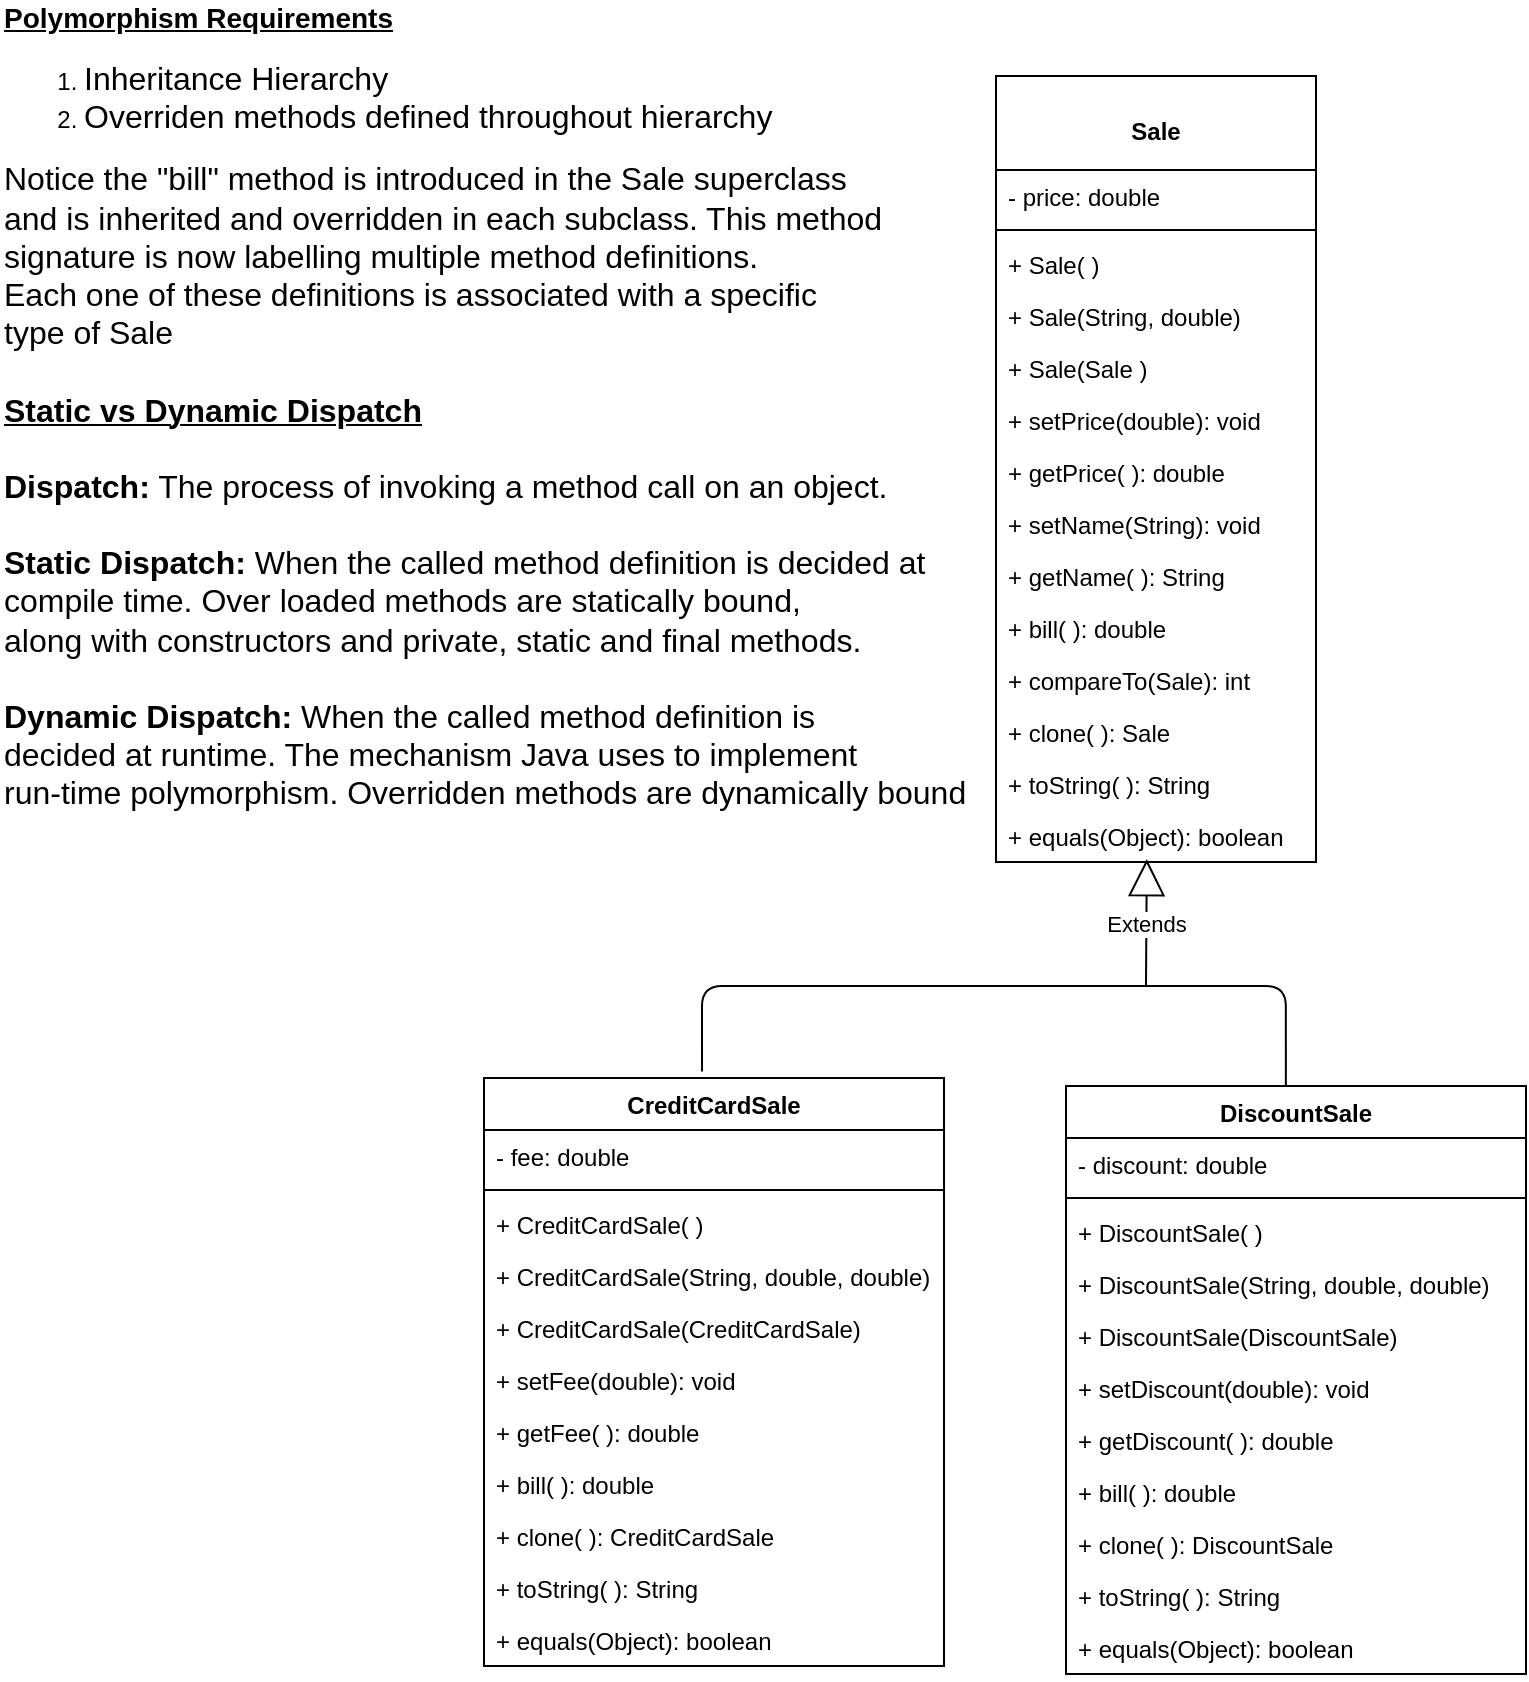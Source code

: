 <mxfile>
    <diagram id="tqxLhpYgnqCkndfcy_ly" name="Page-1">
        <mxGraphModel dx="829" dy="630" grid="1" gridSize="10" guides="1" tooltips="1" connect="1" arrows="1" fold="1" page="1" pageScale="1" pageWidth="850" pageHeight="1100" math="0" shadow="0">
            <root>
                <mxCell id="0"/>
                <mxCell id="1" parent="0"/>
                <mxCell id="6" value="&#10;Sale&#10;&#10;" style="swimlane;fontStyle=1;align=center;verticalAlign=top;childLayout=stackLayout;horizontal=1;startSize=47;horizontalStack=0;resizeParent=1;resizeParentMax=0;resizeLast=0;collapsible=1;marginBottom=0;" parent="1" vertex="1">
                    <mxGeometry x="535" y="205" width="160" height="393" as="geometry">
                        <mxRectangle x="535" y="223" width="70" height="40" as="alternateBounds"/>
                    </mxGeometry>
                </mxCell>
                <mxCell id="7" value="- price: double" style="text;strokeColor=none;fillColor=none;align=left;verticalAlign=top;spacingLeft=4;spacingRight=4;overflow=hidden;rotatable=0;points=[[0,0.5],[1,0.5]];portConstraint=eastwest;" parent="6" vertex="1">
                    <mxGeometry y="47" width="160" height="26" as="geometry"/>
                </mxCell>
                <mxCell id="8" value="" style="line;strokeWidth=1;fillColor=none;align=left;verticalAlign=middle;spacingTop=-1;spacingLeft=3;spacingRight=3;rotatable=0;labelPosition=right;points=[];portConstraint=eastwest;" parent="6" vertex="1">
                    <mxGeometry y="73" width="160" height="8" as="geometry"/>
                </mxCell>
                <mxCell id="9" value="+ Sale( )" style="text;strokeColor=none;fillColor=none;align=left;verticalAlign=top;spacingLeft=4;spacingRight=4;overflow=hidden;rotatable=0;points=[[0,0.5],[1,0.5]];portConstraint=eastwest;" parent="6" vertex="1">
                    <mxGeometry y="81" width="160" height="26" as="geometry"/>
                </mxCell>
                <mxCell id="11" value="+ Sale(String, double)" style="text;strokeColor=none;fillColor=none;align=left;verticalAlign=top;spacingLeft=4;spacingRight=4;overflow=hidden;rotatable=0;points=[[0,0.5],[1,0.5]];portConstraint=eastwest;" parent="6" vertex="1">
                    <mxGeometry y="107" width="160" height="26" as="geometry"/>
                </mxCell>
                <mxCell id="10" value="+ Sale(Sale )" style="text;strokeColor=none;fillColor=none;align=left;verticalAlign=top;spacingLeft=4;spacingRight=4;overflow=hidden;rotatable=0;points=[[0,0.5],[1,0.5]];portConstraint=eastwest;" parent="6" vertex="1">
                    <mxGeometry y="133" width="160" height="26" as="geometry"/>
                </mxCell>
                <mxCell id="12" value="+ setPrice(double): void" style="text;strokeColor=none;fillColor=none;align=left;verticalAlign=top;spacingLeft=4;spacingRight=4;overflow=hidden;rotatable=0;points=[[0,0.5],[1,0.5]];portConstraint=eastwest;" parent="6" vertex="1">
                    <mxGeometry y="159" width="160" height="26" as="geometry"/>
                </mxCell>
                <mxCell id="13" value="+ getPrice( ): double" style="text;strokeColor=none;fillColor=none;align=left;verticalAlign=top;spacingLeft=4;spacingRight=4;overflow=hidden;rotatable=0;points=[[0,0.5],[1,0.5]];portConstraint=eastwest;" parent="6" vertex="1">
                    <mxGeometry y="185" width="160" height="26" as="geometry"/>
                </mxCell>
                <mxCell id="15" value="+ setName(String): void" style="text;strokeColor=none;fillColor=none;align=left;verticalAlign=top;spacingLeft=4;spacingRight=4;overflow=hidden;rotatable=0;points=[[0,0.5],[1,0.5]];portConstraint=eastwest;" parent="6" vertex="1">
                    <mxGeometry y="211" width="160" height="26" as="geometry"/>
                </mxCell>
                <mxCell id="14" value="+ getName( ): String" style="text;strokeColor=none;fillColor=none;align=left;verticalAlign=top;spacingLeft=4;spacingRight=4;overflow=hidden;rotatable=0;points=[[0,0.5],[1,0.5]];portConstraint=eastwest;" parent="6" vertex="1">
                    <mxGeometry y="237" width="160" height="26" as="geometry"/>
                </mxCell>
                <mxCell id="16" value="+ bill( ): double" style="text;strokeColor=none;fillColor=none;align=left;verticalAlign=top;spacingLeft=4;spacingRight=4;overflow=hidden;rotatable=0;points=[[0,0.5],[1,0.5]];portConstraint=eastwest;fontStyle=0" parent="6" vertex="1">
                    <mxGeometry y="263" width="160" height="26" as="geometry"/>
                </mxCell>
                <mxCell id="17" value="+ compareTo(Sale): int" style="text;strokeColor=none;fillColor=none;align=left;verticalAlign=top;spacingLeft=4;spacingRight=4;overflow=hidden;rotatable=0;points=[[0,0.5],[1,0.5]];portConstraint=eastwest;" parent="6" vertex="1">
                    <mxGeometry y="289" width="160" height="26" as="geometry"/>
                </mxCell>
                <mxCell id="18" value="+ clone( ): Sale" style="text;strokeColor=none;fillColor=none;align=left;verticalAlign=top;spacingLeft=4;spacingRight=4;overflow=hidden;rotatable=0;points=[[0,0.5],[1,0.5]];portConstraint=eastwest;" parent="6" vertex="1">
                    <mxGeometry y="315" width="160" height="26" as="geometry"/>
                </mxCell>
                <mxCell id="19" value="+ toString( ): String" style="text;strokeColor=none;fillColor=none;align=left;verticalAlign=top;spacingLeft=4;spacingRight=4;overflow=hidden;rotatable=0;points=[[0,0.5],[1,0.5]];portConstraint=eastwest;" parent="6" vertex="1">
                    <mxGeometry y="341" width="160" height="26" as="geometry"/>
                </mxCell>
                <mxCell id="20" value="+ equals(Object): boolean" style="text;strokeColor=none;fillColor=none;align=left;verticalAlign=top;spacingLeft=4;spacingRight=4;overflow=hidden;rotatable=0;points=[[0,0.5],[1,0.5]];portConstraint=eastwest;" parent="6" vertex="1">
                    <mxGeometry y="367" width="160" height="26" as="geometry"/>
                </mxCell>
                <mxCell id="21" value="DiscountSale" style="swimlane;fontStyle=1;align=center;verticalAlign=top;childLayout=stackLayout;horizontal=1;startSize=26;horizontalStack=0;resizeParent=1;resizeParentMax=0;resizeLast=0;collapsible=1;marginBottom=0;" parent="1" vertex="1">
                    <mxGeometry x="570" y="710" width="230" height="294" as="geometry"/>
                </mxCell>
                <mxCell id="22" value="- discount: double" style="text;strokeColor=none;fillColor=none;align=left;verticalAlign=top;spacingLeft=4;spacingRight=4;overflow=hidden;rotatable=0;points=[[0,0.5],[1,0.5]];portConstraint=eastwest;" parent="21" vertex="1">
                    <mxGeometry y="26" width="230" height="26" as="geometry"/>
                </mxCell>
                <mxCell id="23" value="" style="line;strokeWidth=1;fillColor=none;align=left;verticalAlign=middle;spacingTop=-1;spacingLeft=3;spacingRight=3;rotatable=0;labelPosition=right;points=[];portConstraint=eastwest;" parent="21" vertex="1">
                    <mxGeometry y="52" width="230" height="8" as="geometry"/>
                </mxCell>
                <mxCell id="24" value="+ DiscountSale( )" style="text;strokeColor=none;fillColor=none;align=left;verticalAlign=top;spacingLeft=4;spacingRight=4;overflow=hidden;rotatable=0;points=[[0,0.5],[1,0.5]];portConstraint=eastwest;" parent="21" vertex="1">
                    <mxGeometry y="60" width="230" height="26" as="geometry"/>
                </mxCell>
                <mxCell id="25" value="+ DiscountSale(String, double, double)" style="text;strokeColor=none;fillColor=none;align=left;verticalAlign=top;spacingLeft=4;spacingRight=4;overflow=hidden;rotatable=0;points=[[0,0.5],[1,0.5]];portConstraint=eastwest;" parent="21" vertex="1">
                    <mxGeometry y="86" width="230" height="26" as="geometry"/>
                </mxCell>
                <mxCell id="26" value="+ DiscountSale(DiscountSale)" style="text;strokeColor=none;fillColor=none;align=left;verticalAlign=top;spacingLeft=4;spacingRight=4;overflow=hidden;rotatable=0;points=[[0,0.5],[1,0.5]];portConstraint=eastwest;" parent="21" vertex="1">
                    <mxGeometry y="112" width="230" height="26" as="geometry"/>
                </mxCell>
                <mxCell id="27" value="+ setDiscount(double): void" style="text;strokeColor=none;fillColor=none;align=left;verticalAlign=top;spacingLeft=4;spacingRight=4;overflow=hidden;rotatable=0;points=[[0,0.5],[1,0.5]];portConstraint=eastwest;" parent="21" vertex="1">
                    <mxGeometry y="138" width="230" height="26" as="geometry"/>
                </mxCell>
                <mxCell id="28" value="+ getDiscount( ): double" style="text;strokeColor=none;fillColor=none;align=left;verticalAlign=top;spacingLeft=4;spacingRight=4;overflow=hidden;rotatable=0;points=[[0,0.5],[1,0.5]];portConstraint=eastwest;" parent="21" vertex="1">
                    <mxGeometry y="164" width="230" height="26" as="geometry"/>
                </mxCell>
                <mxCell id="31" value="+ bill( ): double" style="text;strokeColor=none;fillColor=none;align=left;verticalAlign=top;spacingLeft=4;spacingRight=4;overflow=hidden;rotatable=0;points=[[0,0.5],[1,0.5]];portConstraint=eastwest;" parent="21" vertex="1">
                    <mxGeometry y="190" width="230" height="26" as="geometry"/>
                </mxCell>
                <mxCell id="33" value="+ clone( ): DiscountSale" style="text;strokeColor=none;fillColor=none;align=left;verticalAlign=top;spacingLeft=4;spacingRight=4;overflow=hidden;rotatable=0;points=[[0,0.5],[1,0.5]];portConstraint=eastwest;" parent="21" vertex="1">
                    <mxGeometry y="216" width="230" height="26" as="geometry"/>
                </mxCell>
                <mxCell id="34" value="+ toString( ): String" style="text;strokeColor=none;fillColor=none;align=left;verticalAlign=top;spacingLeft=4;spacingRight=4;overflow=hidden;rotatable=0;points=[[0,0.5],[1,0.5]];portConstraint=eastwest;" parent="21" vertex="1">
                    <mxGeometry y="242" width="230" height="26" as="geometry"/>
                </mxCell>
                <mxCell id="35" value="+ equals(Object): boolean" style="text;strokeColor=none;fillColor=none;align=left;verticalAlign=top;spacingLeft=4;spacingRight=4;overflow=hidden;rotatable=0;points=[[0,0.5],[1,0.5]];portConstraint=eastwest;" parent="21" vertex="1">
                    <mxGeometry y="268" width="230" height="26" as="geometry"/>
                </mxCell>
                <mxCell id="38" value="CreditCardSale" style="swimlane;fontStyle=1;align=center;verticalAlign=top;childLayout=stackLayout;horizontal=1;startSize=26;horizontalStack=0;resizeParent=1;resizeParentMax=0;resizeLast=0;collapsible=1;marginBottom=0;" parent="1" vertex="1">
                    <mxGeometry x="279" y="706" width="230" height="294" as="geometry"/>
                </mxCell>
                <mxCell id="39" value="- fee: double" style="text;strokeColor=none;fillColor=none;align=left;verticalAlign=top;spacingLeft=4;spacingRight=4;overflow=hidden;rotatable=0;points=[[0,0.5],[1,0.5]];portConstraint=eastwest;" parent="38" vertex="1">
                    <mxGeometry y="26" width="230" height="26" as="geometry"/>
                </mxCell>
                <mxCell id="40" value="" style="line;strokeWidth=1;fillColor=none;align=left;verticalAlign=middle;spacingTop=-1;spacingLeft=3;spacingRight=3;rotatable=0;labelPosition=right;points=[];portConstraint=eastwest;" parent="38" vertex="1">
                    <mxGeometry y="52" width="230" height="8" as="geometry"/>
                </mxCell>
                <mxCell id="41" value="+ CreditCardSale( )" style="text;strokeColor=none;fillColor=none;align=left;verticalAlign=top;spacingLeft=4;spacingRight=4;overflow=hidden;rotatable=0;points=[[0,0.5],[1,0.5]];portConstraint=eastwest;" parent="38" vertex="1">
                    <mxGeometry y="60" width="230" height="26" as="geometry"/>
                </mxCell>
                <mxCell id="42" value="+ CreditCardSale(String, double, double)" style="text;strokeColor=none;fillColor=none;align=left;verticalAlign=top;spacingLeft=4;spacingRight=4;overflow=hidden;rotatable=0;points=[[0,0.5],[1,0.5]];portConstraint=eastwest;" parent="38" vertex="1">
                    <mxGeometry y="86" width="230" height="26" as="geometry"/>
                </mxCell>
                <mxCell id="43" value="+ CreditCardSale(CreditCardSale)" style="text;strokeColor=none;fillColor=none;align=left;verticalAlign=top;spacingLeft=4;spacingRight=4;overflow=hidden;rotatable=0;points=[[0,0.5],[1,0.5]];portConstraint=eastwest;" parent="38" vertex="1">
                    <mxGeometry y="112" width="230" height="26" as="geometry"/>
                </mxCell>
                <mxCell id="44" value="+ setFee(double): void" style="text;strokeColor=none;fillColor=none;align=left;verticalAlign=top;spacingLeft=4;spacingRight=4;overflow=hidden;rotatable=0;points=[[0,0.5],[1,0.5]];portConstraint=eastwest;" parent="38" vertex="1">
                    <mxGeometry y="138" width="230" height="26" as="geometry"/>
                </mxCell>
                <mxCell id="45" value="+ getFee( ): double" style="text;strokeColor=none;fillColor=none;align=left;verticalAlign=top;spacingLeft=4;spacingRight=4;overflow=hidden;rotatable=0;points=[[0,0.5],[1,0.5]];portConstraint=eastwest;" parent="38" vertex="1">
                    <mxGeometry y="164" width="230" height="26" as="geometry"/>
                </mxCell>
                <mxCell id="46" value="+ bill( ): double" style="text;strokeColor=none;fillColor=none;align=left;verticalAlign=top;spacingLeft=4;spacingRight=4;overflow=hidden;rotatable=0;points=[[0,0.5],[1,0.5]];portConstraint=eastwest;" parent="38" vertex="1">
                    <mxGeometry y="190" width="230" height="26" as="geometry"/>
                </mxCell>
                <mxCell id="48" value="+ clone( ): CreditCardSale" style="text;strokeColor=none;fillColor=none;align=left;verticalAlign=top;spacingLeft=4;spacingRight=4;overflow=hidden;rotatable=0;points=[[0,0.5],[1,0.5]];portConstraint=eastwest;" parent="38" vertex="1">
                    <mxGeometry y="216" width="230" height="26" as="geometry"/>
                </mxCell>
                <mxCell id="49" value="+ toString( ): String" style="text;strokeColor=none;fillColor=none;align=left;verticalAlign=top;spacingLeft=4;spacingRight=4;overflow=hidden;rotatable=0;points=[[0,0.5],[1,0.5]];portConstraint=eastwest;" parent="38" vertex="1">
                    <mxGeometry y="242" width="230" height="26" as="geometry"/>
                </mxCell>
                <mxCell id="50" value="+ equals(Object): boolean" style="text;strokeColor=none;fillColor=none;align=left;verticalAlign=top;spacingLeft=4;spacingRight=4;overflow=hidden;rotatable=0;points=[[0,0.5],[1,0.5]];portConstraint=eastwest;" parent="38" vertex="1">
                    <mxGeometry y="268" width="230" height="26" as="geometry"/>
                </mxCell>
                <mxCell id="53" value="" style="endArrow=none;html=1;edgeStyle=orthogonalEdgeStyle;entryX=0.478;entryY=0;entryDx=0;entryDy=0;entryPerimeter=0;exitX=0.474;exitY=-0.011;exitDx=0;exitDy=0;exitPerimeter=0;" parent="1" source="38" target="21" edge="1">
                    <mxGeometry relative="1" as="geometry">
                        <mxPoint x="200" y="700" as="sourcePoint"/>
                        <mxPoint x="680" y="700" as="targetPoint"/>
                        <Array as="points">
                            <mxPoint x="388" y="660"/>
                            <mxPoint x="680" y="660"/>
                        </Array>
                    </mxGeometry>
                </mxCell>
                <mxCell id="56" value="Extends" style="endArrow=block;endSize=16;endFill=0;html=1;entryX=0.565;entryY=1.059;entryDx=0;entryDy=0;entryPerimeter=0;" parent="1" edge="1">
                    <mxGeometry width="160" relative="1" as="geometry">
                        <mxPoint x="610" y="660" as="sourcePoint"/>
                        <mxPoint x="610.4" y="596.534" as="targetPoint"/>
                    </mxGeometry>
                </mxCell>
                <mxCell id="58" value="&lt;font style=&quot;font-size: 14px&quot;&gt;&lt;b&gt;&lt;u&gt;Polymorphism Requirements&lt;/u&gt;&lt;/b&gt;&lt;br&gt;&lt;/font&gt;&lt;ol&gt;&lt;li&gt;&lt;font size=&quot;3&quot;&gt;Inheritance Hierarchy&lt;/font&gt;&lt;/li&gt;&lt;li&gt;&lt;font size=&quot;3&quot;&gt;Overriden methods defined throughout hierarchy&lt;/font&gt;&lt;/li&gt;&lt;/ol&gt;&lt;font size=&quot;3&quot;&gt;Notice the &quot;bill&quot; method is introduced in the Sale superclass&lt;br&gt;and is inherited and overridden in each subclass. This method&lt;br&gt;signature is now labelling multiple method definitions. &lt;br&gt;Each one of these definitions is associated with a specific &lt;br&gt;type of Sale&amp;nbsp;&lt;br&gt;&lt;br&gt;&lt;/font&gt;&lt;div&gt;&lt;b&gt;&lt;u&gt;&lt;font size=&quot;3&quot;&gt;Static vs Dynamic Dispatch&lt;/font&gt;&lt;/u&gt;&lt;/b&gt;&lt;/div&gt;&lt;div&gt;&lt;font size=&quot;3&quot;&gt;&lt;br&gt;&lt;/font&gt;&lt;/div&gt;&lt;div&gt;&lt;font size=&quot;3&quot;&gt;&lt;b&gt;Dispatch:&lt;/b&gt; The process of invoking a method call on an object.&lt;/font&gt;&lt;/div&gt;&lt;div&gt;&lt;font size=&quot;3&quot;&gt;&lt;br&gt;&lt;b&gt;Static Dispatch:&lt;/b&gt; When the called method definition is decided at&amp;nbsp;&lt;/font&gt;&lt;/div&gt;&lt;div&gt;&lt;font size=&quot;3&quot;&gt;compile time. Over loaded methods are statically bound,&amp;nbsp;&lt;/font&gt;&lt;/div&gt;&lt;div&gt;&lt;font size=&quot;3&quot;&gt;along with constructors and private, static and final methods.&lt;/font&gt;&lt;/div&gt;&lt;div&gt;&lt;font size=&quot;3&quot;&gt;&lt;br&gt;&lt;/font&gt;&lt;/div&gt;&lt;div&gt;&lt;font size=&quot;3&quot;&gt;&lt;b&gt;Dynamic Dispatch:&lt;/b&gt; When the called method definition is&amp;nbsp;&lt;/font&gt;&lt;/div&gt;&lt;div&gt;&lt;font size=&quot;3&quot;&gt;decided at runtime. The mechanism Java uses to implement&amp;nbsp;&lt;/font&gt;&lt;/div&gt;&lt;div&gt;&lt;font size=&quot;3&quot;&gt;run-time polymorphism. Overridden methods are dynamically bound&lt;/font&gt;&lt;/div&gt;&lt;font size=&quot;3&quot;&gt;&lt;br&gt;&lt;/font&gt;" style="text;html=1;resizable=0;autosize=1;align=left;verticalAlign=middle;points=[];fillColor=none;strokeColor=none;rounded=0;" parent="1" vertex="1">
                    <mxGeometry x="37" y="205" width="500" height="350" as="geometry"/>
                </mxCell>
            </root>
        </mxGraphModel>
    </diagram>
</mxfile>